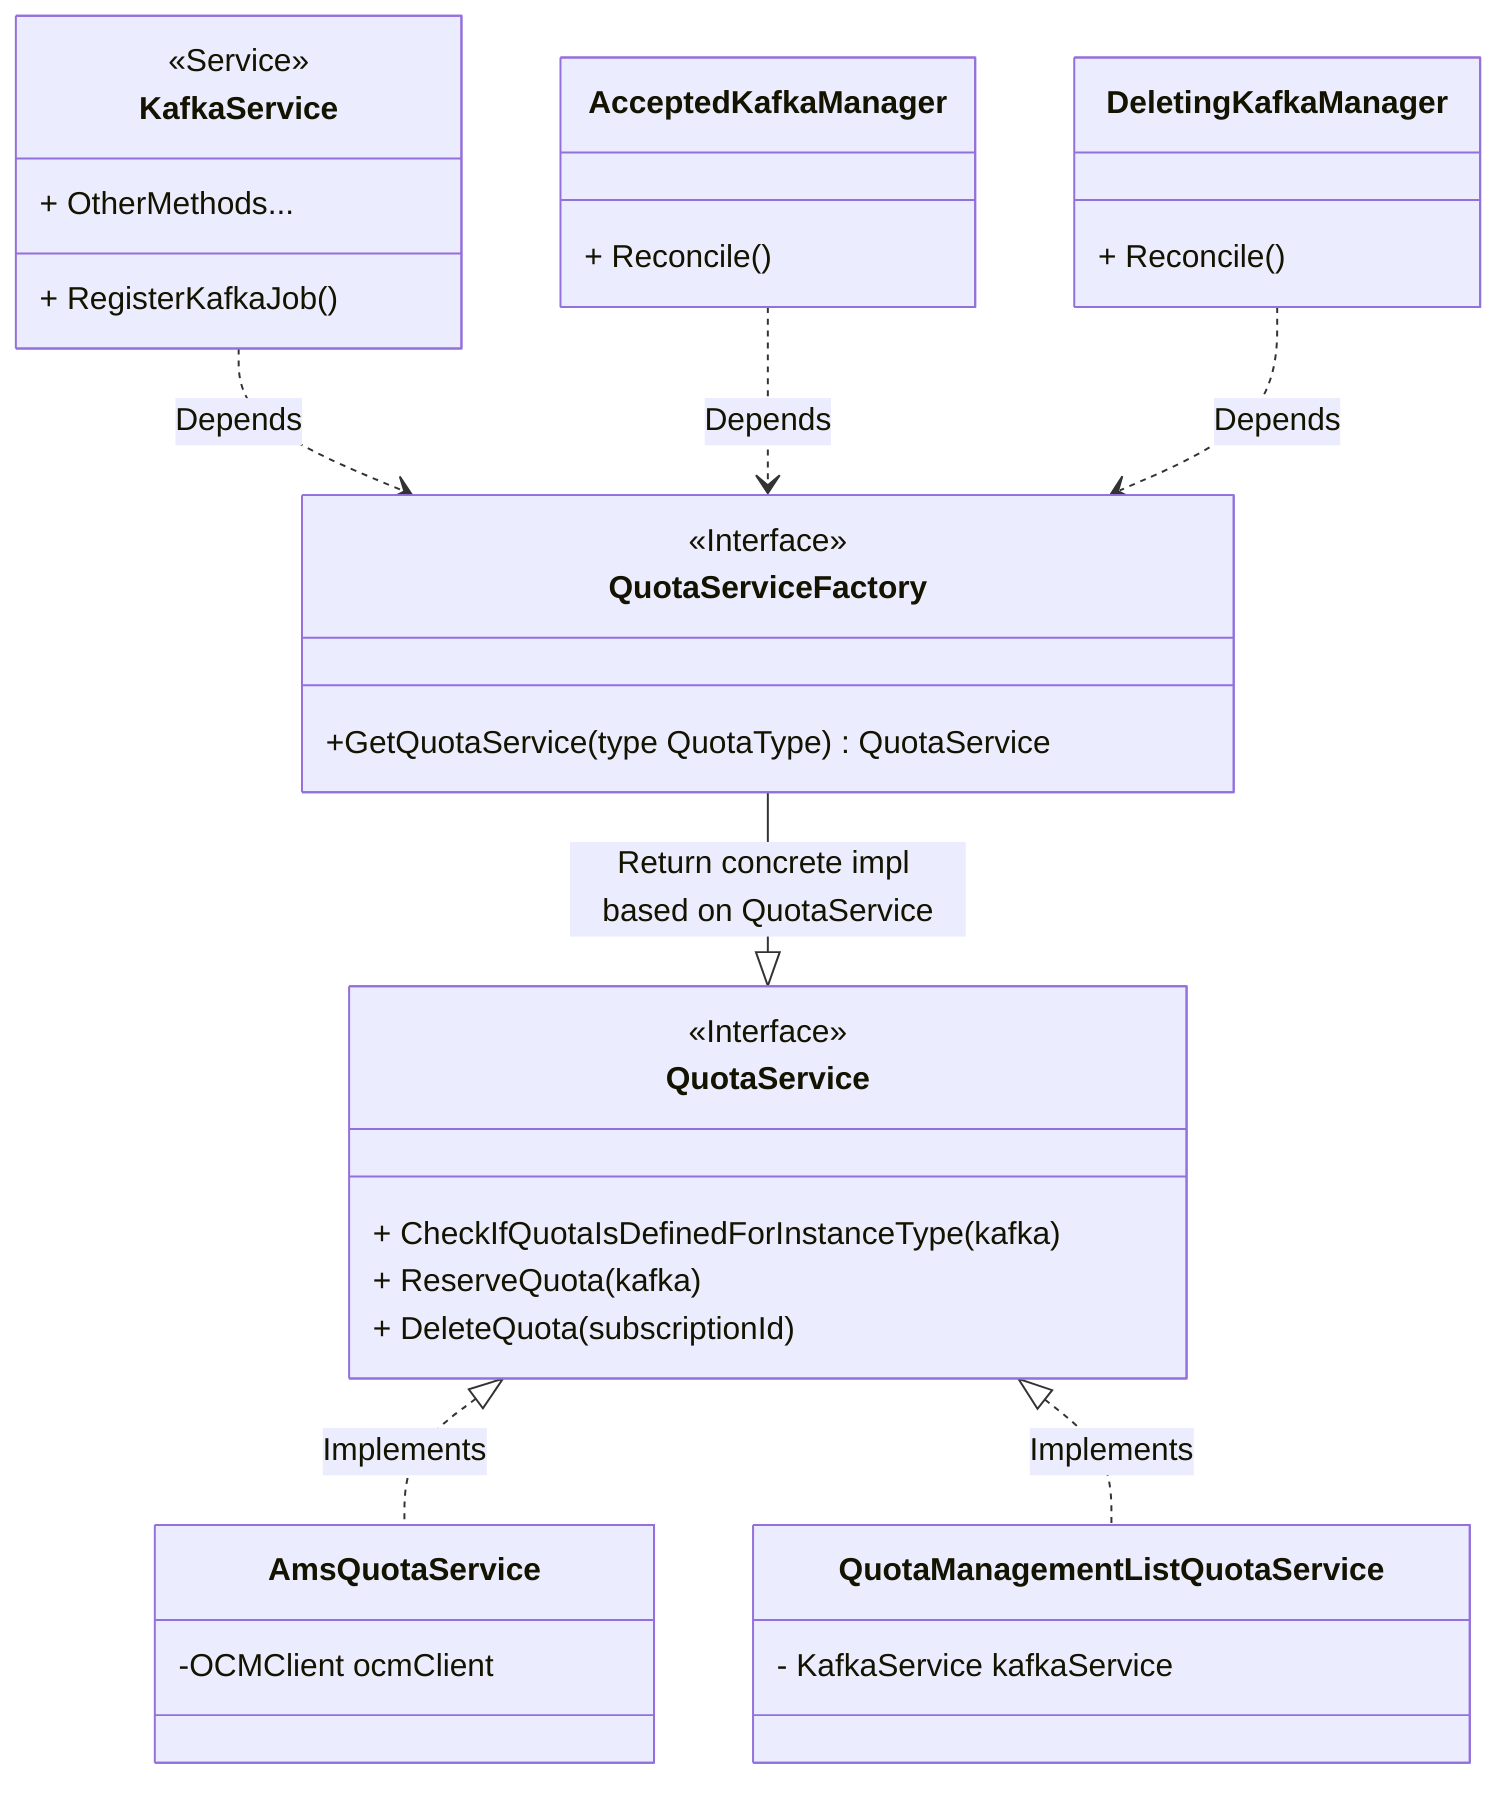classDiagram
  class QuotaService {
      <<Interface>>
      + CheckIfQuotaIsDefinedForInstanceType(kafka)
      + ReserveQuota(kafka)
      + DeleteQuota(subscriptionId)
  }

  class QuotaServiceFactory {
      <<Interface>>
      +GetQuotaService(type QuotaType) QuotaService
  }

  class AmsQuotaService {
      -OCMClient ocmClient
  }
  class QuotaManagementListQuotaService {
      - KafkaService kafkaService
  }

  class KafkaService {
      <<Service>>
      + RegisterKafkaJob()
      + OtherMethods...
  }

  class AcceptedKafkaManager {
      + Reconcile()
  }

  class DeletingKafkaManager {
      + Reconcile()
  }

  QuotaService <|.. AmsQuotaService: Implements
  QuotaService <|.. QuotaManagementListQuotaService: Implements
  KafkaService ..> QuotaServiceFactory: Depends
  QuotaServiceFactory --|> QuotaService: Return concrete impl based on QuotaService
  AcceptedKafkaManager ..> QuotaServiceFactory: Depends
  DeletingKafkaManager ..> QuotaServiceFactory: Depends
